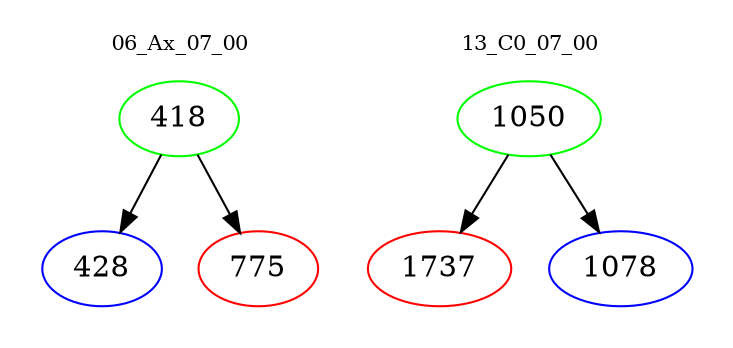 digraph{
subgraph cluster_0 {
color = white
label = "06_Ax_07_00";
fontsize=10;
T0_418 [label="418", color="green"]
T0_418 -> T0_428 [color="black"]
T0_428 [label="428", color="blue"]
T0_418 -> T0_775 [color="black"]
T0_775 [label="775", color="red"]
}
subgraph cluster_1 {
color = white
label = "13_C0_07_00";
fontsize=10;
T1_1050 [label="1050", color="green"]
T1_1050 -> T1_1737 [color="black"]
T1_1737 [label="1737", color="red"]
T1_1050 -> T1_1078 [color="black"]
T1_1078 [label="1078", color="blue"]
}
}
